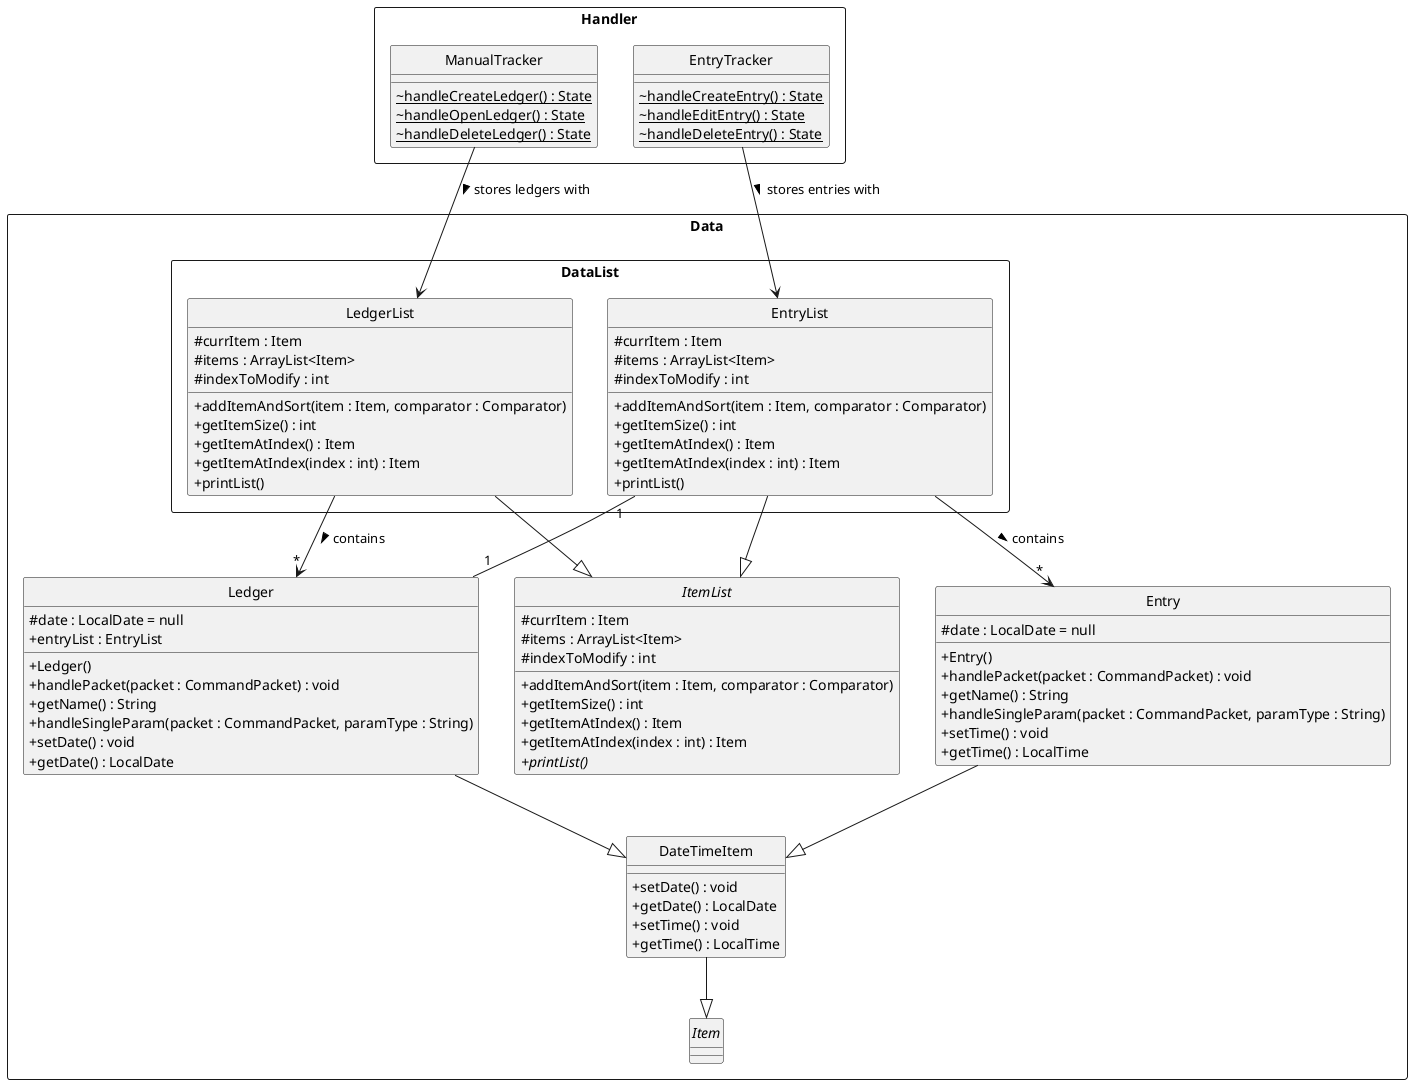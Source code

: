 @startuml
hide circle
skinparam classAttributeIconSize 0
skinparam BoxPadding 50
skinparam shadowing false


skinparam package<<Layout>> {
  borderColor Transparent
  backgroundColor Transparent
  fontColor Transparent
  stereotypeFontColor Transparent
}


rectangle Data {
    class DateTimeItem {
        + setDate() : void
        + getDate() : LocalDate
        + setTime() : void
        + getTime() : LocalTime
    }

    abstract class Item {
    }

    abstract class ItemList {
        # currItem : Item
        # items : ArrayList<Item>
        # indexToModify : int

        + addItemAndSort(item : Item, comparator : Comparator)
        + getItemSize() : int
        + getItemAtIndex() : Item
        + getItemAtIndex(index : int) : Item
        + {abstract} printList()
    }
    rectangle DataList {
        class LedgerList {
            # currItem : Item
            # items : ArrayList<Item>
            # indexToModify : int

            + addItemAndSort(item : Item, comparator : Comparator)
            + getItemSize() : int
            + getItemAtIndex() : Item
            + getItemAtIndex(index : int) : Item
            + printList()
        }

        class EntryList {
            # currItem : Item
            # items : ArrayList<Item>
            # indexToModify : int

            + addItemAndSort(item : Item, comparator : Comparator)
            + getItemSize() : int
            + getItemAtIndex() : Item
            + getItemAtIndex(index : int) : Item
            + printList()
        }
    }

    class Ledger {
        # date : LocalDate = null
        + entryList : EntryList
        + Ledger()
        + handlePacket(packet : CommandPacket) : void
        + getName() : String
        + handleSingleParam(packet : CommandPacket, paramType : String)
        + setDate() : void
        + getDate() : LocalDate
    }

    class Entry {
        # date : LocalDate = null
        + Entry()
        + handlePacket(packet : CommandPacket) : void
        + getName() : String
        + handleSingleParam(packet : CommandPacket, paramType : String)
        + setTime() : void
        + getTime() : LocalTime
    }


    DateTimeItem --|> Item
    Ledger --|> DateTimeItem
    Entry --|> DateTimeItem
    LedgerList --|> ItemList
    EntryList --|> ItemList
    Ledger "1" -- "1" EntryList
    LedgerList --> "*" Ledger : contains >
    EntryList --> "*" Entry : contains >
    EntryList -[hidden]- Entry

}

rectangle Handler {
    class ManualTracker {
        ~ {static} handleCreateLedger() : State
        ~ {static} handleOpenLedger() : State
        ~ {static} handleDeleteLedger() : State
    }

    class EntryTracker {
        ~ {static} handleCreateEntry() : State
        ~ {static} handleEditEntry() : State
        ~ {static} handleDeleteEntry() : State
    }

    EntryTracker --> EntryList : stores entries with >
    ManualTracker --> LedgerList : stores ledgers with >
}

@enduml